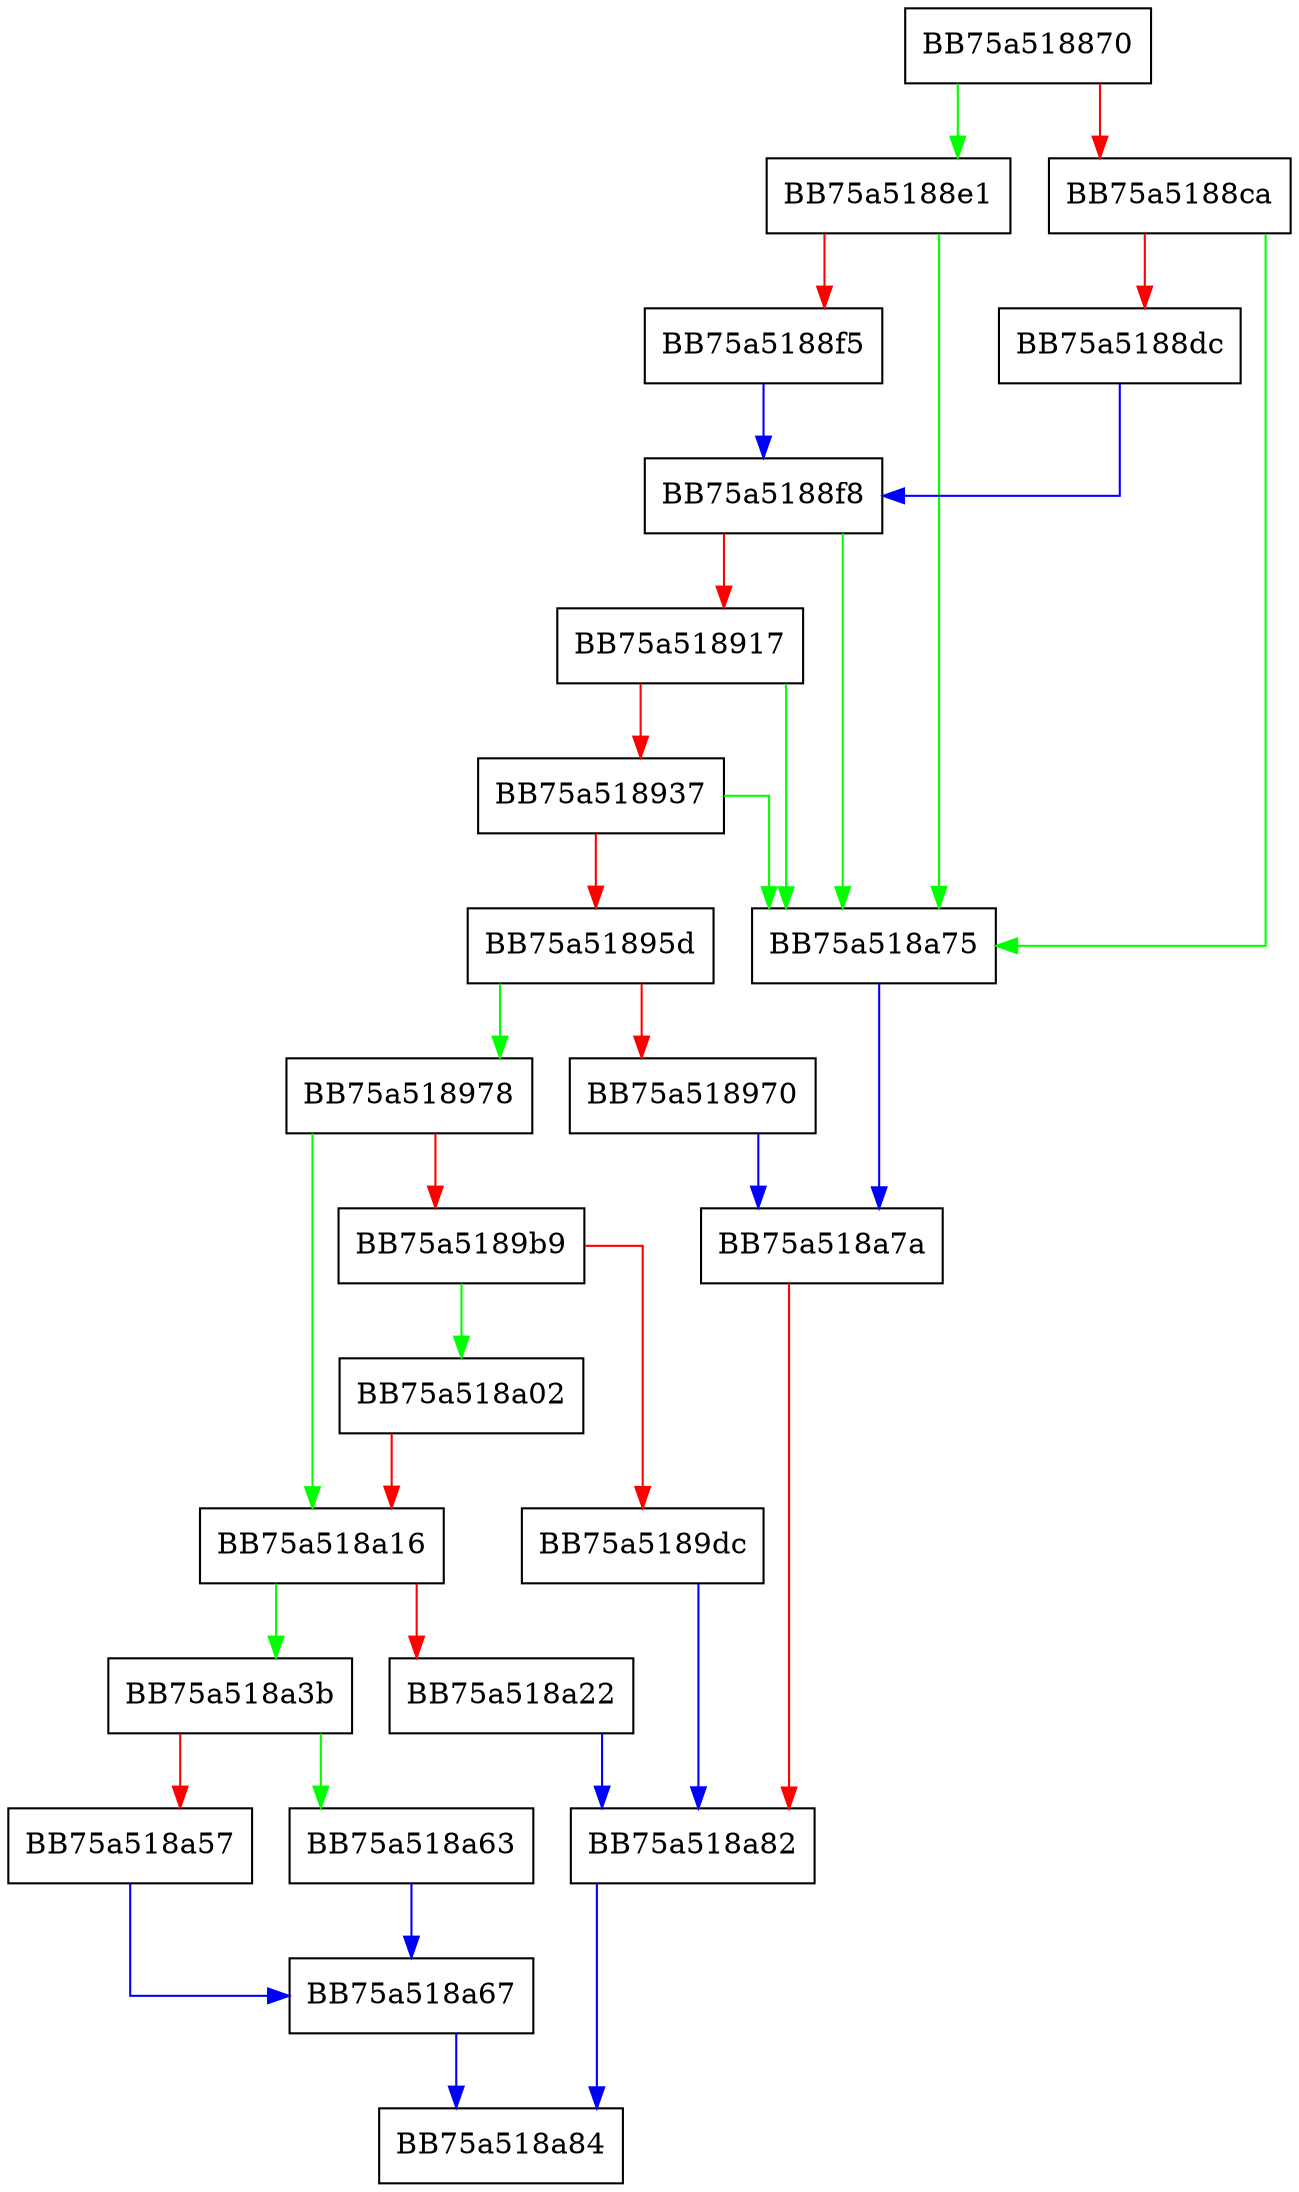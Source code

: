 digraph NetEmuAPI_GetMethodFromHandle {
  node [shape="box"];
  graph [splines=ortho];
  BB75a518870 -> BB75a5188e1 [color="green"];
  BB75a518870 -> BB75a5188ca [color="red"];
  BB75a5188ca -> BB75a518a75 [color="green"];
  BB75a5188ca -> BB75a5188dc [color="red"];
  BB75a5188dc -> BB75a5188f8 [color="blue"];
  BB75a5188e1 -> BB75a518a75 [color="green"];
  BB75a5188e1 -> BB75a5188f5 [color="red"];
  BB75a5188f5 -> BB75a5188f8 [color="blue"];
  BB75a5188f8 -> BB75a518a75 [color="green"];
  BB75a5188f8 -> BB75a518917 [color="red"];
  BB75a518917 -> BB75a518a75 [color="green"];
  BB75a518917 -> BB75a518937 [color="red"];
  BB75a518937 -> BB75a518a75 [color="green"];
  BB75a518937 -> BB75a51895d [color="red"];
  BB75a51895d -> BB75a518978 [color="green"];
  BB75a51895d -> BB75a518970 [color="red"];
  BB75a518970 -> BB75a518a7a [color="blue"];
  BB75a518978 -> BB75a518a16 [color="green"];
  BB75a518978 -> BB75a5189b9 [color="red"];
  BB75a5189b9 -> BB75a518a02 [color="green"];
  BB75a5189b9 -> BB75a5189dc [color="red"];
  BB75a5189dc -> BB75a518a82 [color="blue"];
  BB75a518a02 -> BB75a518a16 [color="red"];
  BB75a518a16 -> BB75a518a3b [color="green"];
  BB75a518a16 -> BB75a518a22 [color="red"];
  BB75a518a22 -> BB75a518a82 [color="blue"];
  BB75a518a3b -> BB75a518a63 [color="green"];
  BB75a518a3b -> BB75a518a57 [color="red"];
  BB75a518a57 -> BB75a518a67 [color="blue"];
  BB75a518a63 -> BB75a518a67 [color="blue"];
  BB75a518a67 -> BB75a518a84 [color="blue"];
  BB75a518a75 -> BB75a518a7a [color="blue"];
  BB75a518a7a -> BB75a518a82 [color="red"];
  BB75a518a82 -> BB75a518a84 [color="blue"];
}
